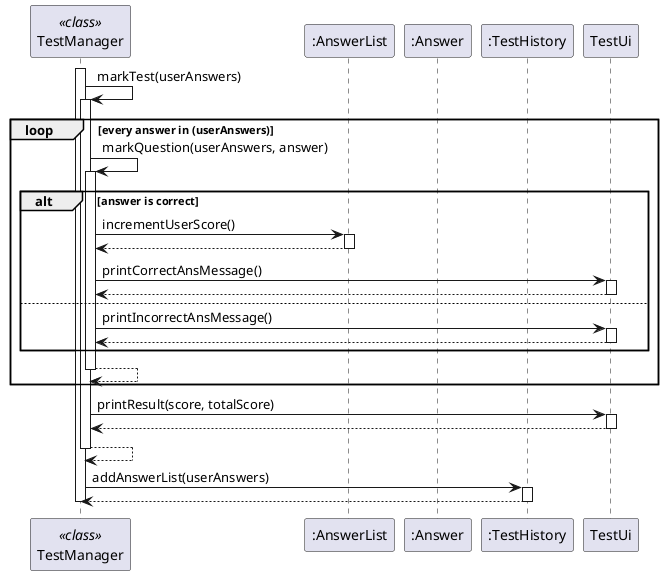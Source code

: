 @startuml
participant "TestManager" as TestManager << class >>
participant ":AnswerList" as AnswerList
participant ":Answer" as Answer
participant ":TestHistory" as TestHistory

activate TestManager

TestManager -> TestManager : markTest(userAnswers)
activate TestManager

loop every answer in (userAnswers)

TestManager -> TestManager : markQuestion(userAnswers, answer)
activate TestManager

alt answer is correct
TestManager -> AnswerList : incrementUserScore()
activate AnswerList
AnswerList --> TestManager
deactivate AnswerList

TestManager -> TestUi : printCorrectAnsMessage()
activate TestUi
TestUi --> TestManager
deactivate TestUi
else
TestManager -> TestUi : printIncorrectAnsMessage()
activate TestUi
TestUi --> TestManager
deactivate TestUi
end

TestManager --> TestManager
deactivate TestManager
end

TestManager -> TestUi : printResult(score, totalScore)
activate TestUi
TestUi --> TestManager
deactivate TestUi

TestManager --> TestManager
deactivate TestManager

TestManager -> TestHistory : addAnswerList(userAnswers)
activate TestHistory
TestHistory --> TestManager
deactivate TestHistory
deactivate TestManager

@enduml